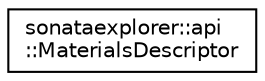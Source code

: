 digraph "Graphical Class Hierarchy"
{
 // LATEX_PDF_SIZE
  edge [fontname="Helvetica",fontsize="10",labelfontname="Helvetica",labelfontsize="10"];
  node [fontname="Helvetica",fontsize="10",shape=record];
  rankdir="LR";
  Node0 [label="sonataexplorer::api\l::MaterialsDescriptor",height=0.2,width=0.4,color="black", fillcolor="white", style="filled",URL="$d9/d26/structsonataexplorer_1_1api_1_1MaterialsDescriptor.html",tooltip=" "];
}
